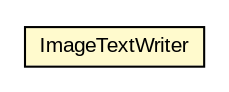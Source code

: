 #!/usr/local/bin/dot
#
# Class diagram 
# Generated by UMLGraph version R5_6-24-gf6e263 (http://www.umlgraph.org/)
#

digraph G {
	edge [fontname="arial",fontsize=10,labelfontname="arial",labelfontsize=10];
	node [fontname="arial",fontsize=10,shape=plaintext];
	nodesep=0.25;
	ranksep=0.5;
	// eu.europa.esig.dss.pdf.visible.ImageTextWriter
	c389882 [label=<<table title="eu.europa.esig.dss.pdf.visible.ImageTextWriter" border="0" cellborder="1" cellspacing="0" cellpadding="2" port="p" bgcolor="lemonChiffon" href="./ImageTextWriter.html">
		<tr><td><table border="0" cellspacing="0" cellpadding="1">
<tr><td align="center" balign="center"> ImageTextWriter </td></tr>
		</table></td></tr>
		</table>>, URL="./ImageTextWriter.html", fontname="arial", fontcolor="black", fontsize=10.0];
}


